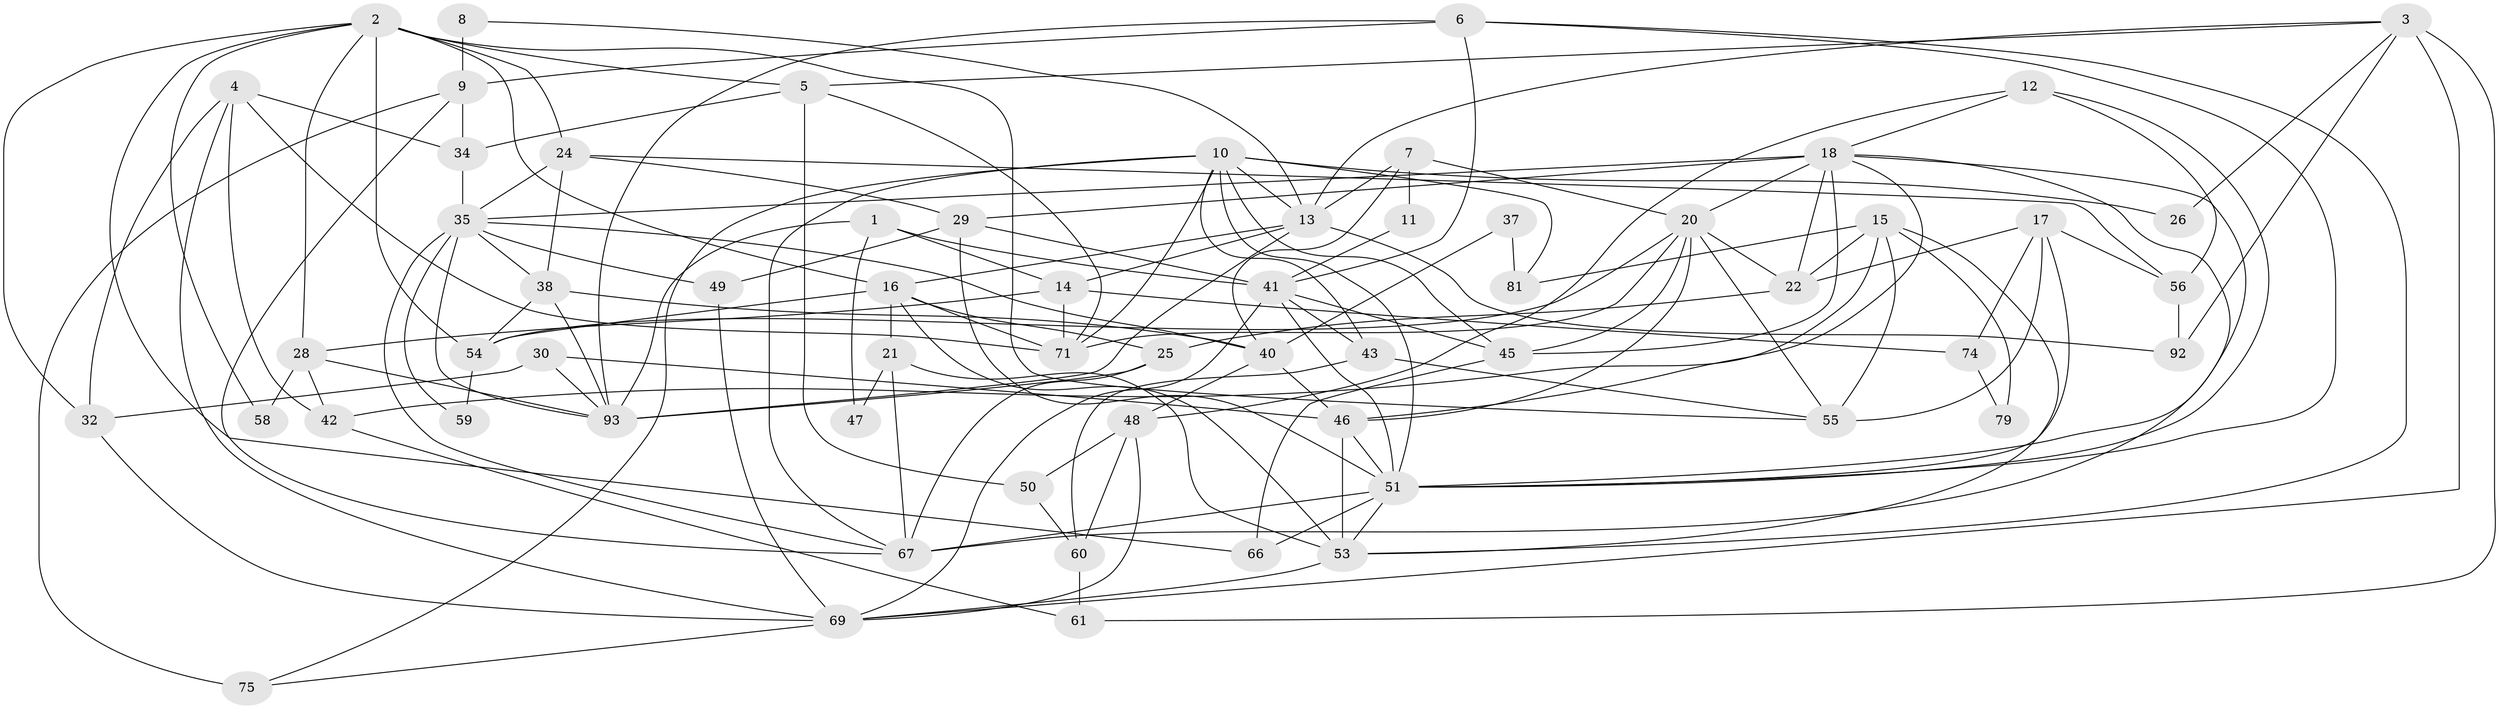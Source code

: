// original degree distribution, {3: 0.3020833333333333, 5: 0.19791666666666666, 4: 0.19791666666666666, 2: 0.13541666666666666, 6: 0.13541666666666666, 7: 0.020833333333333332, 8: 0.010416666666666666}
// Generated by graph-tools (version 1.1) at 2025/41/03/06/25 10:41:59]
// undirected, 61 vertices, 150 edges
graph export_dot {
graph [start="1"]
  node [color=gray90,style=filled];
  1 [super="+19"];
  2 [super="+65"];
  3 [super="+33"];
  4 [super="+76"];
  5;
  6 [super="+57"];
  7;
  8;
  9 [super="+86"];
  10 [super="+80"];
  11;
  12 [super="+31"];
  13 [super="+84"];
  14;
  15 [super="+96"];
  16 [super="+27"];
  17 [super="+83"];
  18 [super="+39"];
  20 [super="+72"];
  21 [super="+90"];
  22 [super="+23"];
  24 [super="+36"];
  25;
  26;
  28 [super="+68"];
  29;
  30;
  32 [super="+78"];
  34;
  35 [super="+44"];
  37;
  38;
  40 [super="+89"];
  41 [super="+77"];
  42 [super="+73"];
  43 [super="+62"];
  45 [super="+64"];
  46;
  47;
  48 [super="+52"];
  49;
  50;
  51 [super="+63"];
  53 [super="+91"];
  54 [super="+87"];
  55;
  56 [super="+70"];
  58;
  59;
  60 [super="+82"];
  61;
  66;
  67 [super="+95"];
  69 [super="+85"];
  71 [super="+88"];
  74;
  75;
  79;
  81;
  92;
  93 [super="+94"];
  1 -- 47;
  1 -- 93;
  1 -- 14;
  1 -- 41;
  2 -- 66;
  2 -- 16;
  2 -- 32;
  2 -- 58;
  2 -- 5;
  2 -- 55;
  2 -- 24;
  2 -- 28;
  2 -- 54;
  3 -- 69;
  3 -- 61;
  3 -- 5;
  3 -- 26;
  3 -- 92;
  3 -- 13;
  4 -- 34;
  4 -- 32;
  4 -- 42;
  4 -- 69;
  4 -- 71;
  5 -- 34;
  5 -- 50;
  5 -- 71;
  6 -- 41;
  6 -- 53;
  6 -- 51;
  6 -- 9;
  6 -- 93;
  7 -- 11;
  7 -- 13;
  7 -- 20;
  7 -- 40;
  8 -- 9 [weight=2];
  8 -- 13;
  9 -- 34;
  9 -- 67;
  9 -- 75;
  10 -- 13;
  10 -- 43;
  10 -- 75;
  10 -- 81;
  10 -- 26;
  10 -- 71;
  10 -- 45;
  10 -- 51;
  10 -- 67;
  11 -- 41;
  12 -- 48;
  12 -- 56;
  12 -- 18;
  12 -- 51;
  13 -- 93 [weight=3];
  13 -- 16;
  13 -- 92;
  13 -- 14;
  14 -- 74;
  14 -- 71;
  14 -- 28;
  15 -- 42;
  15 -- 53;
  15 -- 81;
  15 -- 22;
  15 -- 55;
  15 -- 79;
  16 -- 21;
  16 -- 53;
  16 -- 25;
  16 -- 71;
  16 -- 54;
  17 -- 51;
  17 -- 55 [weight=2];
  17 -- 22;
  17 -- 74;
  17 -- 56;
  18 -- 35;
  18 -- 51;
  18 -- 22;
  18 -- 20;
  18 -- 29;
  18 -- 46;
  18 -- 45;
  18 -- 67;
  20 -- 22;
  20 -- 45;
  20 -- 71;
  20 -- 54;
  20 -- 55;
  20 -- 46;
  21 -- 53;
  21 -- 67;
  21 -- 47;
  22 -- 25;
  24 -- 29;
  24 -- 38;
  24 -- 35;
  24 -- 56;
  25 -- 67;
  25 -- 93;
  28 -- 93;
  28 -- 42 [weight=2];
  28 -- 58;
  29 -- 49;
  29 -- 41;
  29 -- 51;
  30 -- 46;
  30 -- 93;
  30 -- 32;
  32 -- 69;
  34 -- 35;
  35 -- 67;
  35 -- 40;
  35 -- 49;
  35 -- 59;
  35 -- 93;
  35 -- 38;
  37 -- 81;
  37 -- 40;
  38 -- 54;
  38 -- 93;
  38 -- 40;
  40 -- 46;
  40 -- 48;
  41 -- 51;
  41 -- 45;
  41 -- 43;
  41 -- 69;
  42 -- 61;
  43 -- 55;
  43 -- 60 [weight=2];
  45 -- 66;
  46 -- 51;
  46 -- 53;
  48 -- 60 [weight=2];
  48 -- 69;
  48 -- 50;
  49 -- 69;
  50 -- 60;
  51 -- 53;
  51 -- 66;
  51 -- 67;
  53 -- 69;
  54 -- 59;
  56 -- 92;
  60 -- 61;
  69 -- 75;
  74 -- 79;
}
